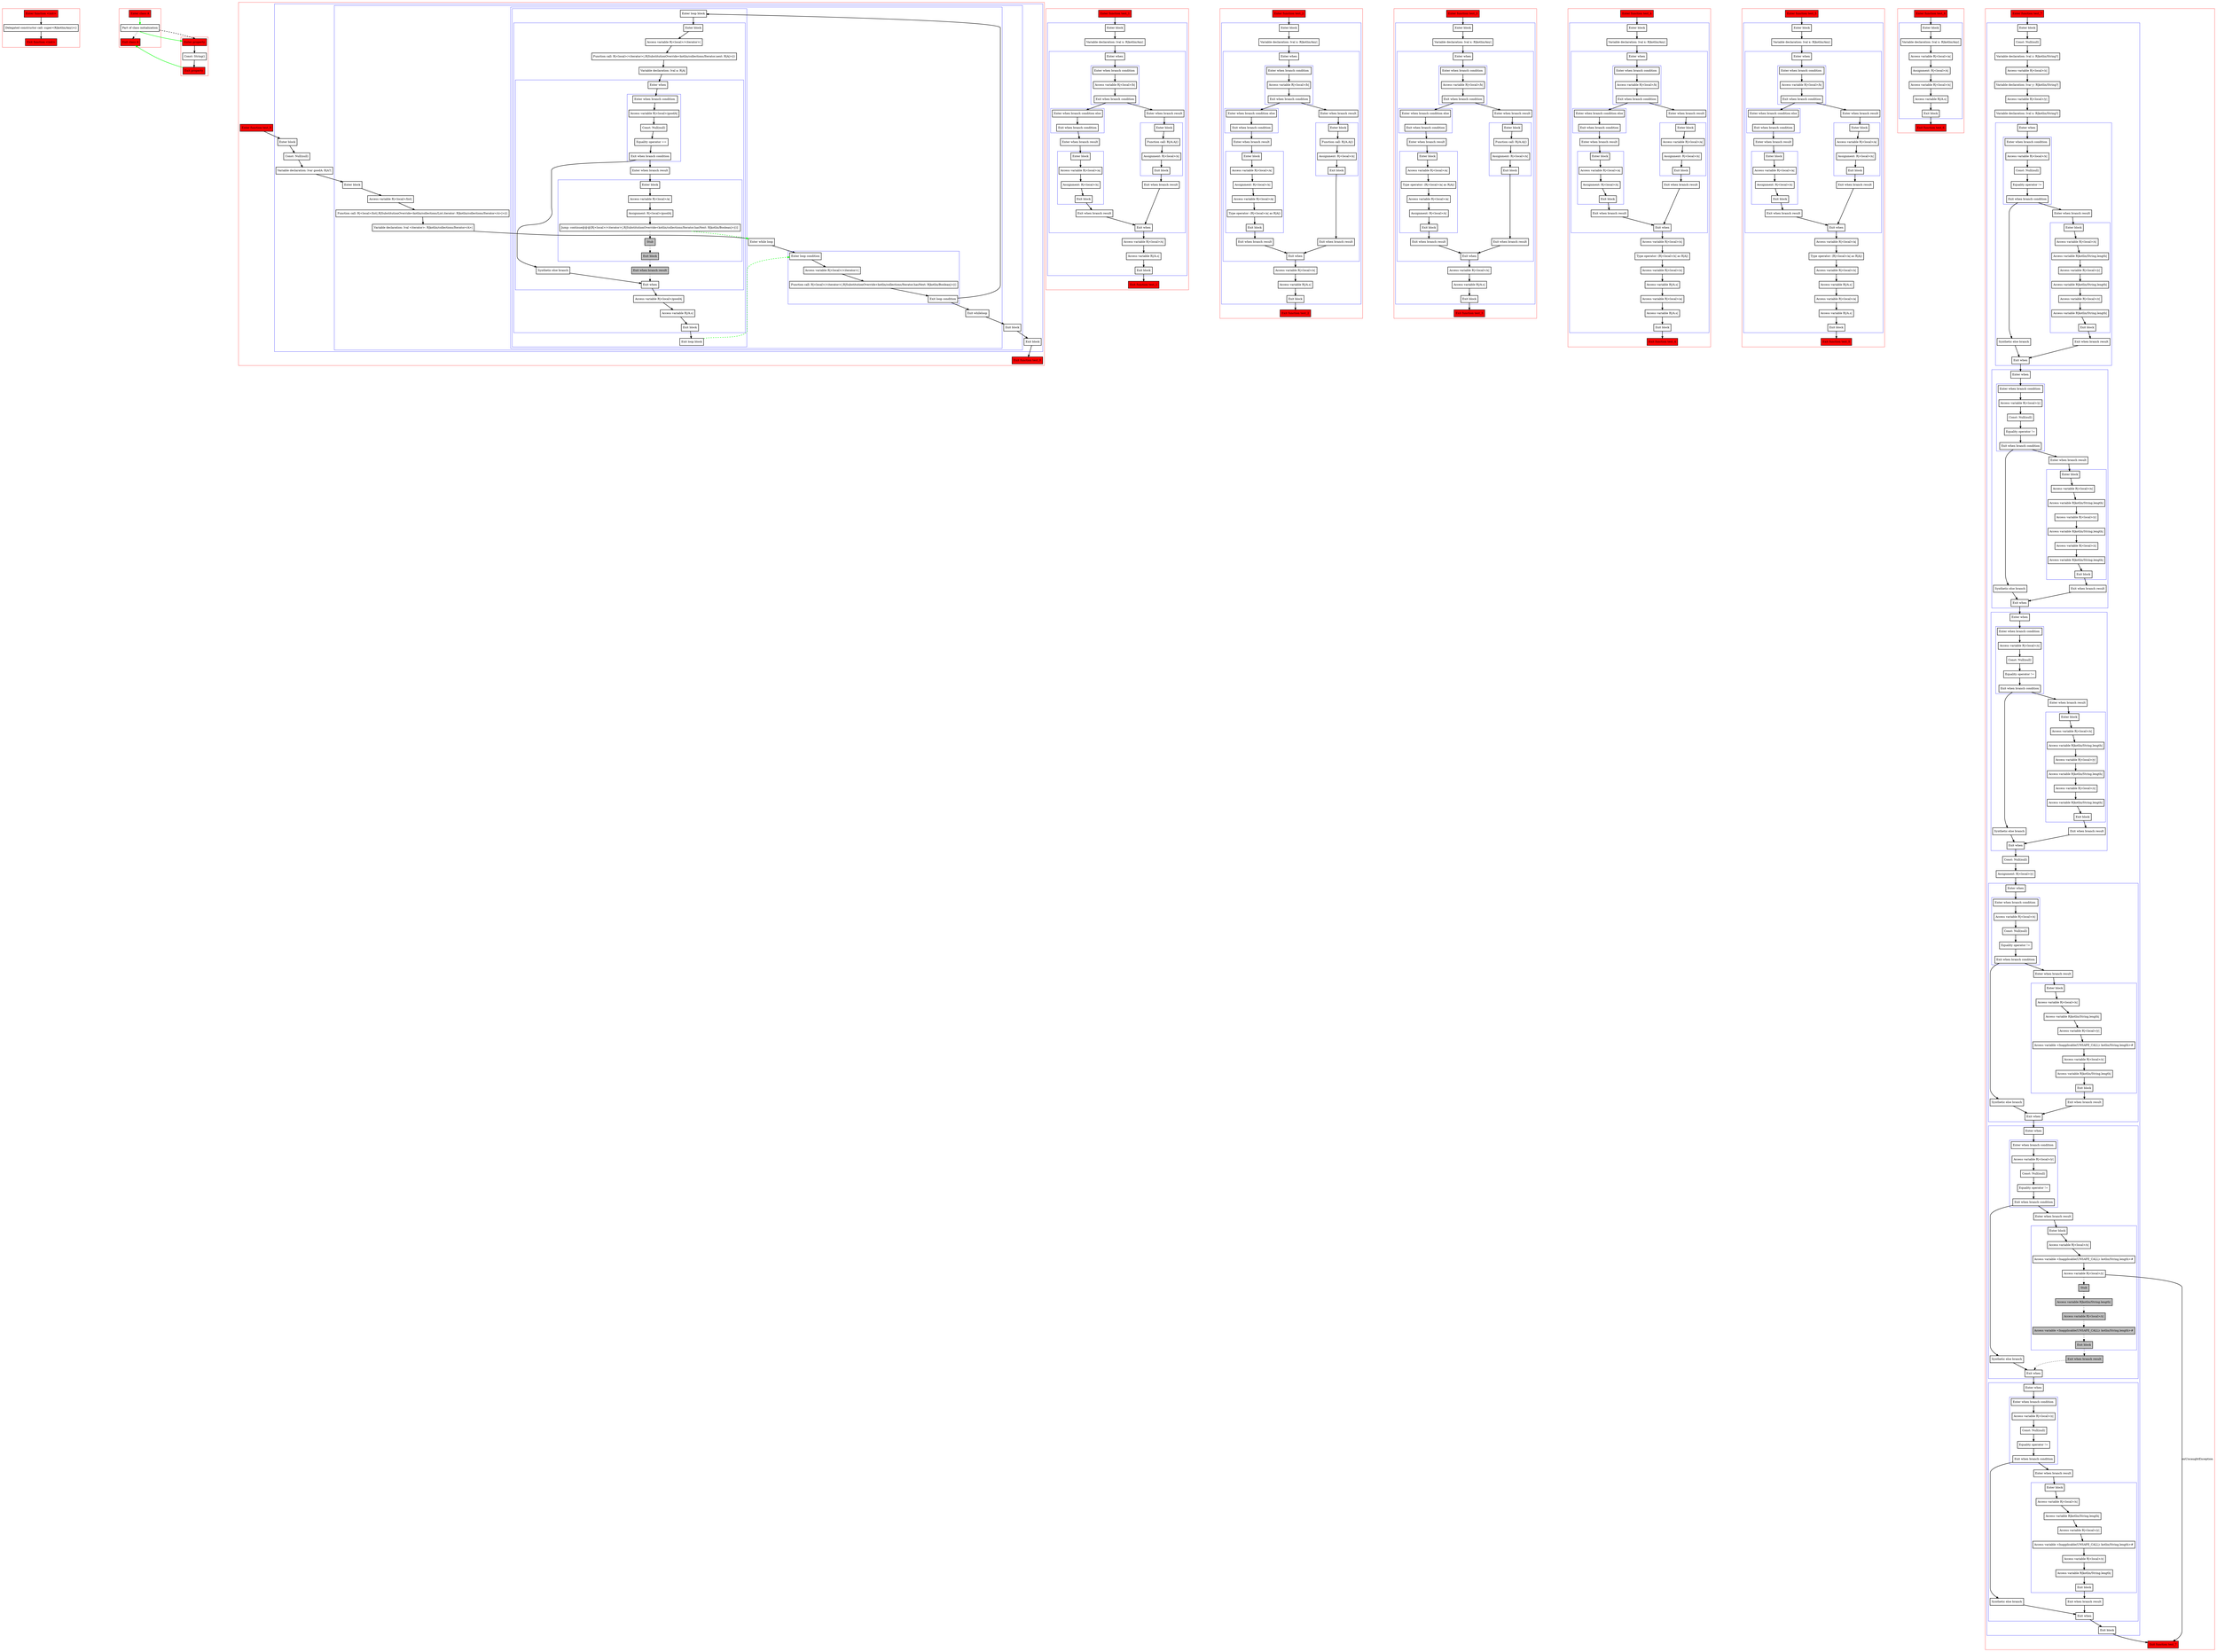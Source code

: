 digraph boundSmartcastsInBranches_kt {
    graph [nodesep=3]
    node [shape=box penwidth=2]
    edge [penwidth=2]

    subgraph cluster_0 {
        color=red
        0 [label="Enter function <init>" style="filled" fillcolor=red];
        1 [label="Delegated constructor call: super<R|kotlin/Any|>()"];
        2 [label="Exit function <init>" style="filled" fillcolor=red];
    }
    0 -> {1};
    1 -> {2};

    subgraph cluster_1 {
        color=red
        3 [label="Enter property" style="filled" fillcolor=red];
        4 [label="Const: String()"];
        5 [label="Exit property" style="filled" fillcolor=red];
    }
    3 -> {4};
    4 -> {5};
    5 -> {8} [color=green];

    subgraph cluster_2 {
        color=red
        6 [label="Enter class A" style="filled" fillcolor=red];
        7 [label="Part of class initialization"];
        8 [label="Exit class A" style="filled" fillcolor=red];
    }
    6 -> {7} [color=green];
    7 -> {8} [style=dotted];
    7 -> {3} [color=green];
    7 -> {3} [style=dashed];

    subgraph cluster_3 {
        color=red
        9 [label="Enter function test_0" style="filled" fillcolor=red];
        subgraph cluster_4 {
            color=blue
            10 [label="Enter block"];
            11 [label="Const: Null(null)"];
            12 [label="Variable declaration: lvar goodA: R|A?|"];
            subgraph cluster_5 {
                color=blue
                13 [label="Enter block"];
                14 [label="Access variable R|<local>/list|"];
                15 [label="Function call: R|<local>/list|.R|SubstitutionOverride<kotlin/collections/List.iterator: R|kotlin/collections/Iterator<A>|>|()"];
                16 [label="Variable declaration: lval <iterator>: R|kotlin/collections/Iterator<A>|"];
                subgraph cluster_6 {
                    color=blue
                    17 [label="Enter while loop"];
                    subgraph cluster_7 {
                        color=blue
                        18 [label="Enter loop condition"];
                        19 [label="Access variable R|<local>/<iterator>|"];
                        20 [label="Function call: R|<local>/<iterator>|.R|SubstitutionOverride<kotlin/collections/Iterator.hasNext: R|kotlin/Boolean|>|()"];
                        21 [label="Exit loop condition"];
                    }
                    subgraph cluster_8 {
                        color=blue
                        22 [label="Enter loop block"];
                        subgraph cluster_9 {
                            color=blue
                            23 [label="Enter block"];
                            24 [label="Access variable R|<local>/<iterator>|"];
                            25 [label="Function call: R|<local>/<iterator>|.R|SubstitutionOverride<kotlin/collections/Iterator.next: R|A|>|()"];
                            26 [label="Variable declaration: lval a: R|A|"];
                            subgraph cluster_10 {
                                color=blue
                                27 [label="Enter when"];
                                subgraph cluster_11 {
                                    color=blue
                                    28 [label="Enter when branch condition "];
                                    29 [label="Access variable R|<local>/goodA|"];
                                    30 [label="Const: Null(null)"];
                                    31 [label="Equality operator =="];
                                    32 [label="Exit when branch condition"];
                                }
                                33 [label="Synthetic else branch"];
                                34 [label="Enter when branch result"];
                                subgraph cluster_12 {
                                    color=blue
                                    35 [label="Enter block"];
                                    36 [label="Access variable R|<local>/a|"];
                                    37 [label="Assignment: R|<local>/goodA|"];
                                    38 [label="Jump: continue@@@[R|<local>/<iterator>|.R|SubstitutionOverride<kotlin/collections/Iterator.hasNext: R|kotlin/Boolean|>|()] "];
                                    39 [label="Stub" style="filled" fillcolor=gray];
                                    40 [label="Exit block" style="filled" fillcolor=gray];
                                }
                                41 [label="Exit when branch result" style="filled" fillcolor=gray];
                                42 [label="Exit when"];
                            }
                            43 [label="Access variable R|<local>/goodA|"];
                            44 [label="Access variable R|/A.s|"];
                            45 [label="Exit block"];
                        }
                        46 [label="Exit loop block"];
                    }
                    47 [label="Exit whileloop"];
                }
                48 [label="Exit block"];
            }
            49 [label="Exit block"];
        }
        50 [label="Exit function test_0" style="filled" fillcolor=red];
    }
    9 -> {10};
    10 -> {11};
    11 -> {12};
    12 -> {13};
    13 -> {14};
    14 -> {15};
    15 -> {16};
    16 -> {17};
    17 -> {18};
    18 -> {19};
    19 -> {20};
    20 -> {21};
    21 -> {47 22};
    22 -> {23};
    23 -> {24};
    24 -> {25};
    25 -> {26};
    26 -> {27};
    27 -> {28};
    28 -> {29};
    29 -> {30};
    30 -> {31};
    31 -> {32};
    32 -> {34 33};
    33 -> {42};
    34 -> {35};
    35 -> {36};
    36 -> {37};
    37 -> {38};
    38 -> {39} [style=dotted];
    38 -> {17} [color=green style=dashed];
    39 -> {40} [style=dotted];
    40 -> {41} [style=dotted];
    41 -> {42} [style=dotted];
    42 -> {43};
    43 -> {44};
    44 -> {45};
    45 -> {46};
    46 -> {18} [color=green style=dashed];
    47 -> {48};
    48 -> {49};
    49 -> {50};

    subgraph cluster_13 {
        color=red
        51 [label="Enter function test_1" style="filled" fillcolor=red];
        subgraph cluster_14 {
            color=blue
            52 [label="Enter block"];
            53 [label="Variable declaration: lval x: R|kotlin/Any|"];
            subgraph cluster_15 {
                color=blue
                54 [label="Enter when"];
                subgraph cluster_16 {
                    color=blue
                    55 [label="Enter when branch condition "];
                    56 [label="Access variable R|<local>/b|"];
                    57 [label="Exit when branch condition"];
                }
                subgraph cluster_17 {
                    color=blue
                    58 [label="Enter when branch condition else"];
                    59 [label="Exit when branch condition"];
                }
                60 [label="Enter when branch result"];
                subgraph cluster_18 {
                    color=blue
                    61 [label="Enter block"];
                    62 [label="Access variable R|<local>/a|"];
                    63 [label="Assignment: R|<local>/x|"];
                    64 [label="Exit block"];
                }
                65 [label="Exit when branch result"];
                66 [label="Enter when branch result"];
                subgraph cluster_19 {
                    color=blue
                    67 [label="Enter block"];
                    68 [label="Function call: R|/A.A|()"];
                    69 [label="Assignment: R|<local>/x|"];
                    70 [label="Exit block"];
                }
                71 [label="Exit when branch result"];
                72 [label="Exit when"];
            }
            73 [label="Access variable R|<local>/x|"];
            74 [label="Access variable R|/A.s|"];
            75 [label="Exit block"];
        }
        76 [label="Exit function test_1" style="filled" fillcolor=red];
    }
    51 -> {52};
    52 -> {53};
    53 -> {54};
    54 -> {55};
    55 -> {56};
    56 -> {57};
    57 -> {66 58};
    58 -> {59};
    59 -> {60};
    60 -> {61};
    61 -> {62};
    62 -> {63};
    63 -> {64};
    64 -> {65};
    65 -> {72};
    66 -> {67};
    67 -> {68};
    68 -> {69};
    69 -> {70};
    70 -> {71};
    71 -> {72};
    72 -> {73};
    73 -> {74};
    74 -> {75};
    75 -> {76};

    subgraph cluster_20 {
        color=red
        77 [label="Enter function test_2" style="filled" fillcolor=red];
        subgraph cluster_21 {
            color=blue
            78 [label="Enter block"];
            79 [label="Variable declaration: lval x: R|kotlin/Any|"];
            subgraph cluster_22 {
                color=blue
                80 [label="Enter when"];
                subgraph cluster_23 {
                    color=blue
                    81 [label="Enter when branch condition "];
                    82 [label="Access variable R|<local>/b|"];
                    83 [label="Exit when branch condition"];
                }
                subgraph cluster_24 {
                    color=blue
                    84 [label="Enter when branch condition else"];
                    85 [label="Exit when branch condition"];
                }
                86 [label="Enter when branch result"];
                subgraph cluster_25 {
                    color=blue
                    87 [label="Enter block"];
                    88 [label="Access variable R|<local>/a|"];
                    89 [label="Assignment: R|<local>/x|"];
                    90 [label="Access variable R|<local>/a|"];
                    91 [label="Type operator: (R|<local>/a| as R|A|)"];
                    92 [label="Exit block"];
                }
                93 [label="Exit when branch result"];
                94 [label="Enter when branch result"];
                subgraph cluster_26 {
                    color=blue
                    95 [label="Enter block"];
                    96 [label="Function call: R|/A.A|()"];
                    97 [label="Assignment: R|<local>/x|"];
                    98 [label="Exit block"];
                }
                99 [label="Exit when branch result"];
                100 [label="Exit when"];
            }
            101 [label="Access variable R|<local>/x|"];
            102 [label="Access variable R|/A.s|"];
            103 [label="Exit block"];
        }
        104 [label="Exit function test_2" style="filled" fillcolor=red];
    }
    77 -> {78};
    78 -> {79};
    79 -> {80};
    80 -> {81};
    81 -> {82};
    82 -> {83};
    83 -> {94 84};
    84 -> {85};
    85 -> {86};
    86 -> {87};
    87 -> {88};
    88 -> {89};
    89 -> {90};
    90 -> {91};
    91 -> {92};
    92 -> {93};
    93 -> {100};
    94 -> {95};
    95 -> {96};
    96 -> {97};
    97 -> {98};
    98 -> {99};
    99 -> {100};
    100 -> {101};
    101 -> {102};
    102 -> {103};
    103 -> {104};

    subgraph cluster_27 {
        color=red
        105 [label="Enter function test_3" style="filled" fillcolor=red];
        subgraph cluster_28 {
            color=blue
            106 [label="Enter block"];
            107 [label="Variable declaration: lval x: R|kotlin/Any|"];
            subgraph cluster_29 {
                color=blue
                108 [label="Enter when"];
                subgraph cluster_30 {
                    color=blue
                    109 [label="Enter when branch condition "];
                    110 [label="Access variable R|<local>/b|"];
                    111 [label="Exit when branch condition"];
                }
                subgraph cluster_31 {
                    color=blue
                    112 [label="Enter when branch condition else"];
                    113 [label="Exit when branch condition"];
                }
                114 [label="Enter when branch result"];
                subgraph cluster_32 {
                    color=blue
                    115 [label="Enter block"];
                    116 [label="Access variable R|<local>/a|"];
                    117 [label="Type operator: (R|<local>/a| as R|A|)"];
                    118 [label="Access variable R|<local>/a|"];
                    119 [label="Assignment: R|<local>/x|"];
                    120 [label="Exit block"];
                }
                121 [label="Exit when branch result"];
                122 [label="Enter when branch result"];
                subgraph cluster_33 {
                    color=blue
                    123 [label="Enter block"];
                    124 [label="Function call: R|/A.A|()"];
                    125 [label="Assignment: R|<local>/x|"];
                    126 [label="Exit block"];
                }
                127 [label="Exit when branch result"];
                128 [label="Exit when"];
            }
            129 [label="Access variable R|<local>/x|"];
            130 [label="Access variable R|/A.s|"];
            131 [label="Exit block"];
        }
        132 [label="Exit function test_3" style="filled" fillcolor=red];
    }
    105 -> {106};
    106 -> {107};
    107 -> {108};
    108 -> {109};
    109 -> {110};
    110 -> {111};
    111 -> {122 112};
    112 -> {113};
    113 -> {114};
    114 -> {115};
    115 -> {116};
    116 -> {117};
    117 -> {118};
    118 -> {119};
    119 -> {120};
    120 -> {121};
    121 -> {128};
    122 -> {123};
    123 -> {124};
    124 -> {125};
    125 -> {126};
    126 -> {127};
    127 -> {128};
    128 -> {129};
    129 -> {130};
    130 -> {131};
    131 -> {132};

    subgraph cluster_34 {
        color=red
        133 [label="Enter function test_4" style="filled" fillcolor=red];
        subgraph cluster_35 {
            color=blue
            134 [label="Enter block"];
            135 [label="Variable declaration: lval x: R|kotlin/Any|"];
            subgraph cluster_36 {
                color=blue
                136 [label="Enter when"];
                subgraph cluster_37 {
                    color=blue
                    137 [label="Enter when branch condition "];
                    138 [label="Access variable R|<local>/b|"];
                    139 [label="Exit when branch condition"];
                }
                subgraph cluster_38 {
                    color=blue
                    140 [label="Enter when branch condition else"];
                    141 [label="Exit when branch condition"];
                }
                142 [label="Enter when branch result"];
                subgraph cluster_39 {
                    color=blue
                    143 [label="Enter block"];
                    144 [label="Access variable R|<local>/a|"];
                    145 [label="Assignment: R|<local>/x|"];
                    146 [label="Exit block"];
                }
                147 [label="Exit when branch result"];
                148 [label="Enter when branch result"];
                subgraph cluster_40 {
                    color=blue
                    149 [label="Enter block"];
                    150 [label="Access variable R|<local>/a|"];
                    151 [label="Assignment: R|<local>/x|"];
                    152 [label="Exit block"];
                }
                153 [label="Exit when branch result"];
                154 [label="Exit when"];
            }
            155 [label="Access variable R|<local>/x|"];
            156 [label="Type operator: (R|<local>/x| as R|A|)"];
            157 [label="Access variable R|<local>/x|"];
            158 [label="Access variable R|/A.s|"];
            159 [label="Access variable R|<local>/a|"];
            160 [label="Access variable R|/A.s|"];
            161 [label="Exit block"];
        }
        162 [label="Exit function test_4" style="filled" fillcolor=red];
    }
    133 -> {134};
    134 -> {135};
    135 -> {136};
    136 -> {137};
    137 -> {138};
    138 -> {139};
    139 -> {148 140};
    140 -> {141};
    141 -> {142};
    142 -> {143};
    143 -> {144};
    144 -> {145};
    145 -> {146};
    146 -> {147};
    147 -> {154};
    148 -> {149};
    149 -> {150};
    150 -> {151};
    151 -> {152};
    152 -> {153};
    153 -> {154};
    154 -> {155};
    155 -> {156};
    156 -> {157};
    157 -> {158};
    158 -> {159};
    159 -> {160};
    160 -> {161};
    161 -> {162};

    subgraph cluster_41 {
        color=red
        163 [label="Enter function test_5" style="filled" fillcolor=red];
        subgraph cluster_42 {
            color=blue
            164 [label="Enter block"];
            165 [label="Variable declaration: lval x: R|kotlin/Any|"];
            subgraph cluster_43 {
                color=blue
                166 [label="Enter when"];
                subgraph cluster_44 {
                    color=blue
                    167 [label="Enter when branch condition "];
                    168 [label="Access variable R|<local>/b|"];
                    169 [label="Exit when branch condition"];
                }
                subgraph cluster_45 {
                    color=blue
                    170 [label="Enter when branch condition else"];
                    171 [label="Exit when branch condition"];
                }
                172 [label="Enter when branch result"];
                subgraph cluster_46 {
                    color=blue
                    173 [label="Enter block"];
                    174 [label="Access variable R|<local>/a|"];
                    175 [label="Assignment: R|<local>/x|"];
                    176 [label="Exit block"];
                }
                177 [label="Exit when branch result"];
                178 [label="Enter when branch result"];
                subgraph cluster_47 {
                    color=blue
                    179 [label="Enter block"];
                    180 [label="Access variable R|<local>/a|"];
                    181 [label="Assignment: R|<local>/x|"];
                    182 [label="Exit block"];
                }
                183 [label="Exit when branch result"];
                184 [label="Exit when"];
            }
            185 [label="Access variable R|<local>/a|"];
            186 [label="Type operator: (R|<local>/a| as R|A|)"];
            187 [label="Access variable R|<local>/x|"];
            188 [label="Access variable R|/A.s|"];
            189 [label="Access variable R|<local>/a|"];
            190 [label="Access variable R|/A.s|"];
            191 [label="Exit block"];
        }
        192 [label="Exit function test_5" style="filled" fillcolor=red];
    }
    163 -> {164};
    164 -> {165};
    165 -> {166};
    166 -> {167};
    167 -> {168};
    168 -> {169};
    169 -> {178 170};
    170 -> {171};
    171 -> {172};
    172 -> {173};
    173 -> {174};
    174 -> {175};
    175 -> {176};
    176 -> {177};
    177 -> {184};
    178 -> {179};
    179 -> {180};
    180 -> {181};
    181 -> {182};
    182 -> {183};
    183 -> {184};
    184 -> {185};
    185 -> {186};
    186 -> {187};
    187 -> {188};
    188 -> {189};
    189 -> {190};
    190 -> {191};
    191 -> {192};

    subgraph cluster_48 {
        color=red
        193 [label="Enter function test_6" style="filled" fillcolor=red];
        subgraph cluster_49 {
            color=blue
            194 [label="Enter block"];
            195 [label="Variable declaration: lval x: R|kotlin/Any|"];
            196 [label="Access variable R|<local>/a|"];
            197 [label="Assignment: R|<local>/x|"];
            198 [label="Access variable R|<local>/x|"];
            199 [label="Access variable R|/A.s|"];
            200 [label="Exit block"];
        }
        201 [label="Exit function test_6" style="filled" fillcolor=red];
    }
    193 -> {194};
    194 -> {195};
    195 -> {196};
    196 -> {197};
    197 -> {198};
    198 -> {199};
    199 -> {200};
    200 -> {201};

    subgraph cluster_50 {
        color=red
        202 [label="Enter function test_7" style="filled" fillcolor=red];
        subgraph cluster_51 {
            color=blue
            203 [label="Enter block"];
            204 [label="Const: Null(null)"];
            205 [label="Variable declaration: lval z: R|kotlin/String?|"];
            206 [label="Access variable R|<local>/z|"];
            207 [label="Variable declaration: lvar y: R|kotlin/String?|"];
            208 [label="Access variable R|<local>/y|"];
            209 [label="Variable declaration: lval x: R|kotlin/String?|"];
            subgraph cluster_52 {
                color=blue
                210 [label="Enter when"];
                subgraph cluster_53 {
                    color=blue
                    211 [label="Enter when branch condition "];
                    212 [label="Access variable R|<local>/x|"];
                    213 [label="Const: Null(null)"];
                    214 [label="Equality operator !="];
                    215 [label="Exit when branch condition"];
                }
                216 [label="Synthetic else branch"];
                217 [label="Enter when branch result"];
                subgraph cluster_54 {
                    color=blue
                    218 [label="Enter block"];
                    219 [label="Access variable R|<local>/x|"];
                    220 [label="Access variable R|kotlin/String.length|"];
                    221 [label="Access variable R|<local>/y|"];
                    222 [label="Access variable R|kotlin/String.length|"];
                    223 [label="Access variable R|<local>/z|"];
                    224 [label="Access variable R|kotlin/String.length|"];
                    225 [label="Exit block"];
                }
                226 [label="Exit when branch result"];
                227 [label="Exit when"];
            }
            subgraph cluster_55 {
                color=blue
                228 [label="Enter when"];
                subgraph cluster_56 {
                    color=blue
                    229 [label="Enter when branch condition "];
                    230 [label="Access variable R|<local>/y|"];
                    231 [label="Const: Null(null)"];
                    232 [label="Equality operator !="];
                    233 [label="Exit when branch condition"];
                }
                234 [label="Synthetic else branch"];
                235 [label="Enter when branch result"];
                subgraph cluster_57 {
                    color=blue
                    236 [label="Enter block"];
                    237 [label="Access variable R|<local>/x|"];
                    238 [label="Access variable R|kotlin/String.length|"];
                    239 [label="Access variable R|<local>/y|"];
                    240 [label="Access variable R|kotlin/String.length|"];
                    241 [label="Access variable R|<local>/z|"];
                    242 [label="Access variable R|kotlin/String.length|"];
                    243 [label="Exit block"];
                }
                244 [label="Exit when branch result"];
                245 [label="Exit when"];
            }
            subgraph cluster_58 {
                color=blue
                246 [label="Enter when"];
                subgraph cluster_59 {
                    color=blue
                    247 [label="Enter when branch condition "];
                    248 [label="Access variable R|<local>/z|"];
                    249 [label="Const: Null(null)"];
                    250 [label="Equality operator !="];
                    251 [label="Exit when branch condition"];
                }
                252 [label="Synthetic else branch"];
                253 [label="Enter when branch result"];
                subgraph cluster_60 {
                    color=blue
                    254 [label="Enter block"];
                    255 [label="Access variable R|<local>/x|"];
                    256 [label="Access variable R|kotlin/String.length|"];
                    257 [label="Access variable R|<local>/y|"];
                    258 [label="Access variable R|kotlin/String.length|"];
                    259 [label="Access variable R|<local>/z|"];
                    260 [label="Access variable R|kotlin/String.length|"];
                    261 [label="Exit block"];
                }
                262 [label="Exit when branch result"];
                263 [label="Exit when"];
            }
            264 [label="Const: Null(null)"];
            265 [label="Assignment: R|<local>/y|"];
            subgraph cluster_61 {
                color=blue
                266 [label="Enter when"];
                subgraph cluster_62 {
                    color=blue
                    267 [label="Enter when branch condition "];
                    268 [label="Access variable R|<local>/x|"];
                    269 [label="Const: Null(null)"];
                    270 [label="Equality operator !="];
                    271 [label="Exit when branch condition"];
                }
                272 [label="Synthetic else branch"];
                273 [label="Enter when branch result"];
                subgraph cluster_63 {
                    color=blue
                    274 [label="Enter block"];
                    275 [label="Access variable R|<local>/x|"];
                    276 [label="Access variable R|kotlin/String.length|"];
                    277 [label="Access variable R|<local>/y|"];
                    278 [label="Access variable <Inapplicable(UNSAFE_CALL): kotlin/String.length>#"];
                    279 [label="Access variable R|<local>/z|"];
                    280 [label="Access variable R|kotlin/String.length|"];
                    281 [label="Exit block"];
                }
                282 [label="Exit when branch result"];
                283 [label="Exit when"];
            }
            subgraph cluster_64 {
                color=blue
                284 [label="Enter when"];
                subgraph cluster_65 {
                    color=blue
                    285 [label="Enter when branch condition "];
                    286 [label="Access variable R|<local>/y|"];
                    287 [label="Const: Null(null)"];
                    288 [label="Equality operator !="];
                    289 [label="Exit when branch condition"];
                }
                290 [label="Synthetic else branch"];
                291 [label="Enter when branch result"];
                subgraph cluster_66 {
                    color=blue
                    292 [label="Enter block"];
                    293 [label="Access variable R|<local>/x|"];
                    294 [label="Access variable <Inapplicable(UNSAFE_CALL): kotlin/String.length>#"];
                    295 [label="Access variable R|<local>/y|"];
                    296 [label="Stub" style="filled" fillcolor=gray];
                    297 [label="Access variable R|kotlin/String.length|" style="filled" fillcolor=gray];
                    298 [label="Access variable R|<local>/z|" style="filled" fillcolor=gray];
                    299 [label="Access variable <Inapplicable(UNSAFE_CALL): kotlin/String.length>#" style="filled" fillcolor=gray];
                    300 [label="Exit block" style="filled" fillcolor=gray];
                }
                301 [label="Exit when branch result" style="filled" fillcolor=gray];
                302 [label="Exit when"];
            }
            subgraph cluster_67 {
                color=blue
                303 [label="Enter when"];
                subgraph cluster_68 {
                    color=blue
                    304 [label="Enter when branch condition "];
                    305 [label="Access variable R|<local>/z|"];
                    306 [label="Const: Null(null)"];
                    307 [label="Equality operator !="];
                    308 [label="Exit when branch condition"];
                }
                309 [label="Synthetic else branch"];
                310 [label="Enter when branch result"];
                subgraph cluster_69 {
                    color=blue
                    311 [label="Enter block"];
                    312 [label="Access variable R|<local>/x|"];
                    313 [label="Access variable R|kotlin/String.length|"];
                    314 [label="Access variable R|<local>/y|"];
                    315 [label="Access variable <Inapplicable(UNSAFE_CALL): kotlin/String.length>#"];
                    316 [label="Access variable R|<local>/z|"];
                    317 [label="Access variable R|kotlin/String.length|"];
                    318 [label="Exit block"];
                }
                319 [label="Exit when branch result"];
                320 [label="Exit when"];
            }
            321 [label="Exit block"];
        }
        322 [label="Exit function test_7" style="filled" fillcolor=red];
    }
    202 -> {203};
    203 -> {204};
    204 -> {205};
    205 -> {206};
    206 -> {207};
    207 -> {208};
    208 -> {209};
    209 -> {210};
    210 -> {211};
    211 -> {212};
    212 -> {213};
    213 -> {214};
    214 -> {215};
    215 -> {217 216};
    216 -> {227};
    217 -> {218};
    218 -> {219};
    219 -> {220};
    220 -> {221};
    221 -> {222};
    222 -> {223};
    223 -> {224};
    224 -> {225};
    225 -> {226};
    226 -> {227};
    227 -> {228};
    228 -> {229};
    229 -> {230};
    230 -> {231};
    231 -> {232};
    232 -> {233};
    233 -> {235 234};
    234 -> {245};
    235 -> {236};
    236 -> {237};
    237 -> {238};
    238 -> {239};
    239 -> {240};
    240 -> {241};
    241 -> {242};
    242 -> {243};
    243 -> {244};
    244 -> {245};
    245 -> {246};
    246 -> {247};
    247 -> {248};
    248 -> {249};
    249 -> {250};
    250 -> {251};
    251 -> {253 252};
    252 -> {263};
    253 -> {254};
    254 -> {255};
    255 -> {256};
    256 -> {257};
    257 -> {258};
    258 -> {259};
    259 -> {260};
    260 -> {261};
    261 -> {262};
    262 -> {263};
    263 -> {264};
    264 -> {265};
    265 -> {266};
    266 -> {267};
    267 -> {268};
    268 -> {269};
    269 -> {270};
    270 -> {271};
    271 -> {273 272};
    272 -> {283};
    273 -> {274};
    274 -> {275};
    275 -> {276};
    276 -> {277};
    277 -> {278};
    278 -> {279};
    279 -> {280};
    280 -> {281};
    281 -> {282};
    282 -> {283};
    283 -> {284};
    284 -> {285};
    285 -> {286};
    286 -> {287};
    287 -> {288};
    288 -> {289};
    289 -> {291 290};
    290 -> {302};
    291 -> {292};
    292 -> {293};
    293 -> {294};
    294 -> {295};
    295 -> {322}    [label=onUncaughtException];
    295 -> {296} [style=dotted];
    296 -> {297} [style=dotted];
    297 -> {298} [style=dotted];
    298 -> {299} [style=dotted];
    299 -> {300} [style=dotted];
    300 -> {301} [style=dotted];
    301 -> {302} [style=dotted];
    302 -> {303};
    303 -> {304};
    304 -> {305};
    305 -> {306};
    306 -> {307};
    307 -> {308};
    308 -> {310 309};
    309 -> {320};
    310 -> {311};
    311 -> {312};
    312 -> {313};
    313 -> {314};
    314 -> {315};
    315 -> {316};
    316 -> {317};
    317 -> {318};
    318 -> {319};
    319 -> {320};
    320 -> {321};
    321 -> {322};

}
